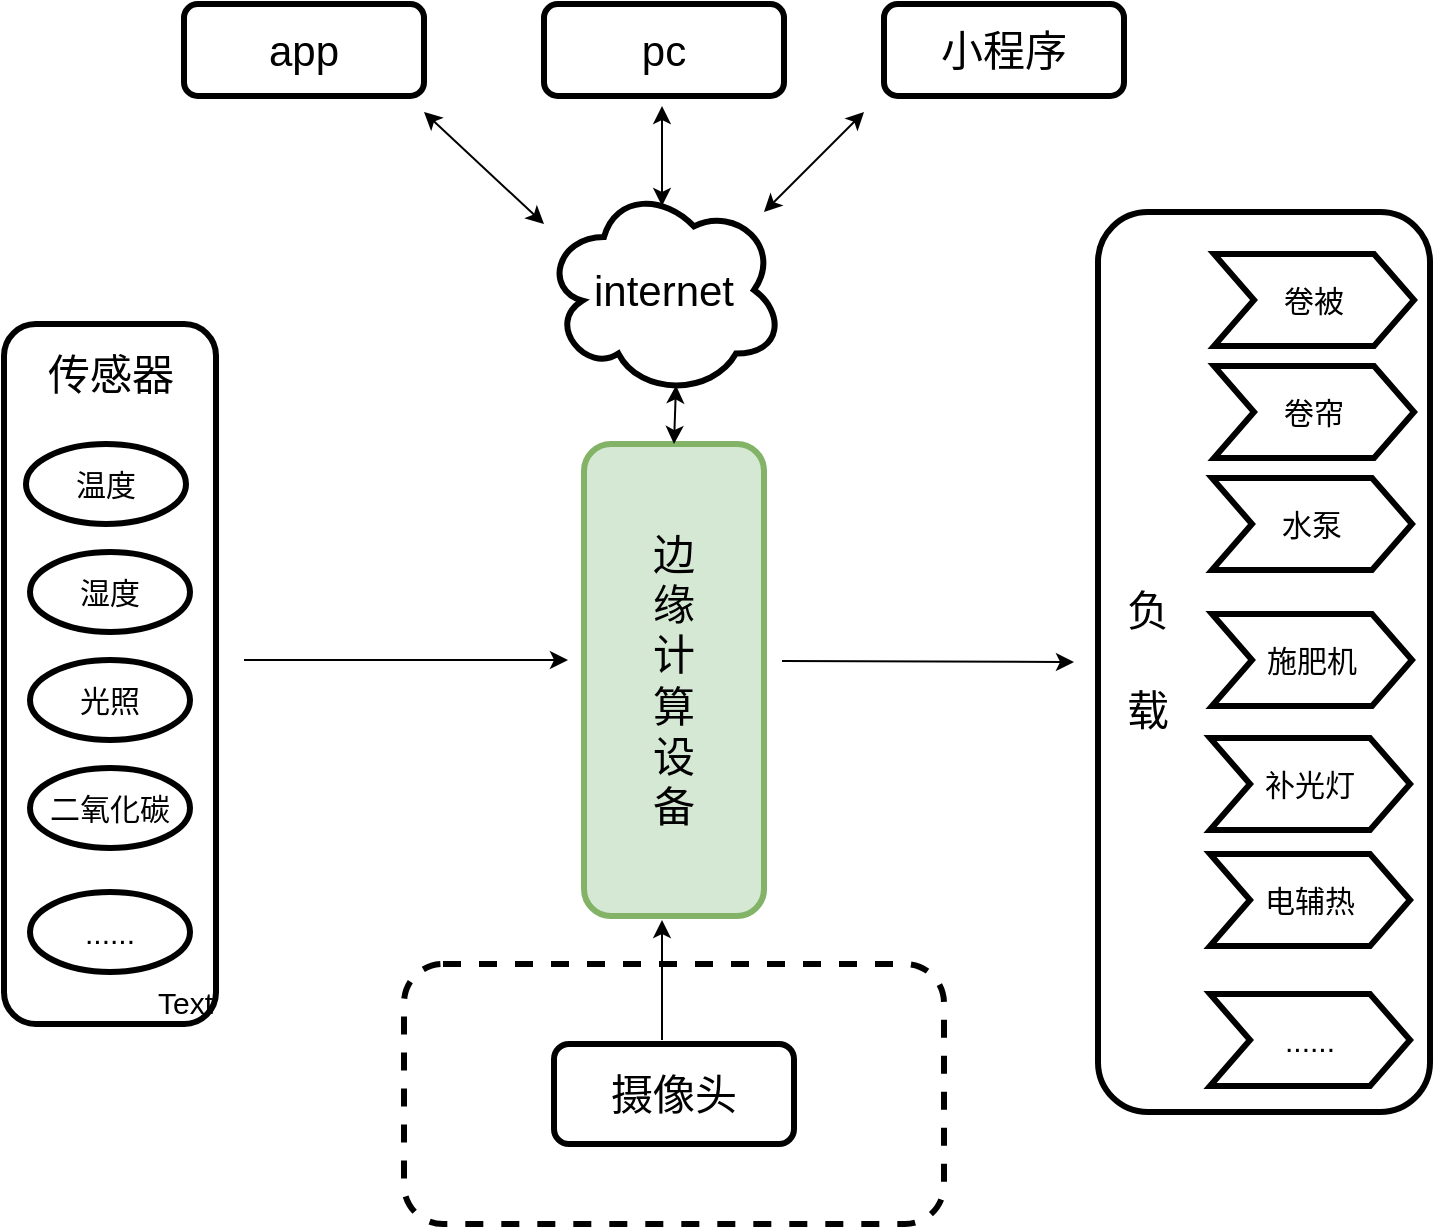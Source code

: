 <mxfile version="10.6.7" type="github"><diagram id="sN_1XIHb5KT3TCf2nORW" name="Page-1"><mxGraphModel dx="1080" dy="791" grid="1" gridSize="10" guides="1" tooltips="1" connect="1" arrows="1" fold="1" page="1" pageScale="1" pageWidth="827" pageHeight="1169" math="0" shadow="0"><root><mxCell id="0"/><mxCell id="1" parent="0"/><mxCell id="l-vAAAy9Mor4gHI6me2L-1" value="边&lt;br style=&quot;font-size: 21px&quot;&gt;缘&lt;br style=&quot;font-size: 21px&quot;&gt;计&lt;br style=&quot;font-size: 21px&quot;&gt;算&lt;br&gt;设&lt;br&gt;备" style="rounded=1;whiteSpace=wrap;html=1;fontFamily=Helvetica;labelBorderColor=none;strokeWidth=3;fillColor=#d5e8d4;strokeColor=#82b366;fontSize=21;" vertex="1" parent="1"><mxGeometry x="360" y="360" width="90" height="236" as="geometry"/></mxCell><mxCell id="l-vAAAy9Mor4gHI6me2L-3" value="internet" style="ellipse;shape=cloud;whiteSpace=wrap;html=1;strokeWidth=3;fontFamily=Helvetica;fontSize=21;" vertex="1" parent="1"><mxGeometry x="340" y="230" width="120" height="106" as="geometry"/></mxCell><mxCell id="l-vAAAy9Mor4gHI6me2L-4" value="pc" style="rounded=1;whiteSpace=wrap;html=1;strokeWidth=3;fontFamily=Helvetica;fontSize=21;" vertex="1" parent="1"><mxGeometry x="340" y="140" width="120" height="46" as="geometry"/></mxCell><mxCell id="l-vAAAy9Mor4gHI6me2L-5" value="app" style="rounded=1;whiteSpace=wrap;html=1;strokeWidth=3;fontFamily=Helvetica;fontSize=21;" vertex="1" parent="1"><mxGeometry x="160" y="140" width="120" height="46" as="geometry"/></mxCell><mxCell id="l-vAAAy9Mor4gHI6me2L-6" value="小程序" style="rounded=1;whiteSpace=wrap;html=1;strokeWidth=3;fontFamily=Helvetica;fontSize=21;" vertex="1" parent="1"><mxGeometry x="510" y="140" width="120" height="46" as="geometry"/></mxCell><mxCell id="l-vAAAy9Mor4gHI6me2L-8" value="摄像头" style="rounded=1;whiteSpace=wrap;html=1;strokeWidth=3;fontFamily=Helvetica;fontSize=21;" vertex="1" parent="1"><mxGeometry x="345" y="660" width="120" height="50" as="geometry"/></mxCell><mxCell id="l-vAAAy9Mor4gHI6me2L-10" value="" style="endArrow=classic;startArrow=classic;html=1;fontFamily=Helvetica;fontSize=21;entryX=0.55;entryY=0.95;entryDx=0;entryDy=0;entryPerimeter=0;" edge="1" parent="1" target="l-vAAAy9Mor4gHI6me2L-3"><mxGeometry width="50" height="50" relative="1" as="geometry"><mxPoint x="405" y="360" as="sourcePoint"/><mxPoint x="405" y="340" as="targetPoint"/></mxGeometry></mxCell><mxCell id="l-vAAAy9Mor4gHI6me2L-14" value="温度" style="ellipse;whiteSpace=wrap;html=1;strokeWidth=3;fontFamily=Helvetica;fontSize=15;" vertex="1" parent="1"><mxGeometry x="81" y="360" width="80" height="40" as="geometry"/></mxCell><mxCell id="l-vAAAy9Mor4gHI6me2L-19" value="湿度" style="ellipse;whiteSpace=wrap;html=1;strokeWidth=3;fontFamily=Helvetica;fontSize=15;" vertex="1" parent="1"><mxGeometry x="83" y="414" width="80" height="40" as="geometry"/></mxCell><mxCell id="l-vAAAy9Mor4gHI6me2L-21" value="光照" style="ellipse;whiteSpace=wrap;html=1;strokeWidth=3;fontFamily=Helvetica;fontSize=15;" vertex="1" parent="1"><mxGeometry x="83" y="468" width="80" height="40" as="geometry"/></mxCell><mxCell id="l-vAAAy9Mor4gHI6me2L-22" value="二氧化碳" style="ellipse;whiteSpace=wrap;html=1;strokeWidth=3;fontFamily=Helvetica;fontSize=15;" vertex="1" parent="1"><mxGeometry x="83" y="522" width="80" height="40" as="geometry"/></mxCell><mxCell id="l-vAAAy9Mor4gHI6me2L-23" value="......" style="ellipse;whiteSpace=wrap;html=1;strokeWidth=3;fontFamily=Helvetica;fontSize=15;" vertex="1" parent="1"><mxGeometry x="83" y="584" width="80" height="40" as="geometry"/></mxCell><mxCell id="l-vAAAy9Mor4gHI6me2L-25" value="Text" style="text;html=1;resizable=0;points=[];autosize=1;align=left;verticalAlign=top;spacingTop=-4;fontSize=15;fontFamily=Helvetica;" vertex="1" parent="1"><mxGeometry x="145" y="628" width="40" height="20" as="geometry"/></mxCell><mxCell id="l-vAAAy9Mor4gHI6me2L-26" value="" style="rounded=1;whiteSpace=wrap;html=1;strokeWidth=3;fontFamily=Helvetica;fontSize=15;fillColor=none;" vertex="1" parent="1"><mxGeometry x="70" y="300" width="106" height="350" as="geometry"/></mxCell><mxCell id="l-vAAAy9Mor4gHI6me2L-28" value="" style="endArrow=classic;html=1;fontFamily=Helvetica;fontSize=15;" edge="1" parent="1"><mxGeometry width="50" height="50" relative="1" as="geometry"><mxPoint x="190" y="468" as="sourcePoint"/><mxPoint x="352" y="468" as="targetPoint"/></mxGeometry></mxCell><mxCell id="l-vAAAy9Mor4gHI6me2L-30" value="" style="endArrow=classic;html=1;fontFamily=Helvetica;fontSize=15;" edge="1" parent="1"><mxGeometry width="50" height="50" relative="1" as="geometry"><mxPoint x="459" y="468.5" as="sourcePoint"/><mxPoint x="605" y="469" as="targetPoint"/></mxGeometry></mxCell><mxCell id="l-vAAAy9Mor4gHI6me2L-31" value="" style="endArrow=classic;html=1;fontFamily=Helvetica;fontSize=15;" edge="1" parent="1"><mxGeometry width="50" height="50" relative="1" as="geometry"><mxPoint x="399" y="658" as="sourcePoint"/><mxPoint x="399" y="598" as="targetPoint"/></mxGeometry></mxCell><mxCell id="l-vAAAy9Mor4gHI6me2L-33" value="卷被" style="shape=step;perimeter=stepPerimeter;whiteSpace=wrap;html=1;fixedSize=1;strokeWidth=3;fillColor=none;fontFamily=Helvetica;fontSize=15;" vertex="1" parent="1"><mxGeometry x="675" y="265" width="100" height="46" as="geometry"/></mxCell><mxCell id="l-vAAAy9Mor4gHI6me2L-34" value="卷帘" style="shape=step;perimeter=stepPerimeter;whiteSpace=wrap;html=1;fixedSize=1;strokeWidth=3;fillColor=none;fontFamily=Helvetica;fontSize=15;" vertex="1" parent="1"><mxGeometry x="675" y="321" width="100" height="46" as="geometry"/></mxCell><mxCell id="l-vAAAy9Mor4gHI6me2L-35" value="水泵" style="shape=step;perimeter=stepPerimeter;whiteSpace=wrap;html=1;fixedSize=1;strokeWidth=3;fillColor=none;fontFamily=Helvetica;fontSize=15;" vertex="1" parent="1"><mxGeometry x="674" y="377" width="100" height="46" as="geometry"/></mxCell><mxCell id="l-vAAAy9Mor4gHI6me2L-36" value="施肥机" style="shape=step;perimeter=stepPerimeter;whiteSpace=wrap;html=1;fixedSize=1;strokeWidth=3;fillColor=none;fontFamily=Helvetica;fontSize=15;" vertex="1" parent="1"><mxGeometry x="674" y="445" width="100" height="46" as="geometry"/></mxCell><mxCell id="l-vAAAy9Mor4gHI6me2L-37" value="补光灯" style="shape=step;perimeter=stepPerimeter;whiteSpace=wrap;html=1;fixedSize=1;strokeWidth=3;fillColor=none;fontFamily=Helvetica;fontSize=15;" vertex="1" parent="1"><mxGeometry x="673" y="507" width="100" height="46" as="geometry"/></mxCell><mxCell id="l-vAAAy9Mor4gHI6me2L-38" value="电辅热" style="shape=step;perimeter=stepPerimeter;whiteSpace=wrap;html=1;fixedSize=1;strokeWidth=3;fillColor=none;fontFamily=Helvetica;fontSize=15;" vertex="1" parent="1"><mxGeometry x="673" y="565" width="100" height="46" as="geometry"/></mxCell><mxCell id="l-vAAAy9Mor4gHI6me2L-39" value="......" style="shape=step;perimeter=stepPerimeter;whiteSpace=wrap;html=1;fixedSize=1;strokeWidth=3;fillColor=none;fontFamily=Helvetica;fontSize=15;" vertex="1" parent="1"><mxGeometry x="673" y="635" width="100" height="46" as="geometry"/></mxCell><mxCell id="l-vAAAy9Mor4gHI6me2L-40" value="" style="rounded=1;whiteSpace=wrap;html=1;strokeWidth=3;fillColor=none;fontFamily=Helvetica;fontSize=15;" vertex="1" parent="1"><mxGeometry x="617" y="244" width="166" height="450" as="geometry"/></mxCell><mxCell id="l-vAAAy9Mor4gHI6me2L-46" value="传感器" style="rounded=0;whiteSpace=wrap;html=1;strokeWidth=3;fillColor=none;fontFamily=Helvetica;fontSize=21;strokeColor=none;" vertex="1" parent="1"><mxGeometry x="79" y="308" width="89" height="34" as="geometry"/></mxCell><mxCell id="l-vAAAy9Mor4gHI6me2L-48" value="负&lt;br style=&quot;font-size: 21px;&quot;&gt;&lt;br style=&quot;font-size: 21px;&quot;&gt;载" style="rounded=0;whiteSpace=wrap;html=1;strokeWidth=3;fillColor=none;fontFamily=Helvetica;fontSize=21;strokeColor=none;" vertex="1" parent="1"><mxGeometry x="617" y="375" width="50" height="186" as="geometry"/></mxCell><mxCell id="l-vAAAy9Mor4gHI6me2L-49" value="" style="endArrow=classic;startArrow=classic;html=1;fontFamily=Helvetica;fontSize=21;" edge="1" parent="1"><mxGeometry width="50" height="50" relative="1" as="geometry"><mxPoint x="450" y="244" as="sourcePoint"/><mxPoint x="500" y="194" as="targetPoint"/><Array as="points"/></mxGeometry></mxCell><mxCell id="l-vAAAy9Mor4gHI6me2L-53" value="" style="endArrow=classic;startArrow=classic;html=1;fontFamily=Helvetica;fontSize=21;" edge="1" parent="1"><mxGeometry width="50" height="50" relative="1" as="geometry"><mxPoint x="340" y="250" as="sourcePoint"/><mxPoint x="280" y="194" as="targetPoint"/></mxGeometry></mxCell><mxCell id="l-vAAAy9Mor4gHI6me2L-54" value="" style="endArrow=classic;startArrow=classic;html=1;fontFamily=Helvetica;fontSize=21;" edge="1" parent="1"><mxGeometry width="50" height="50" relative="1" as="geometry"><mxPoint x="399" y="241" as="sourcePoint"/><mxPoint x="399" y="191" as="targetPoint"/></mxGeometry></mxCell><mxCell id="l-vAAAy9Mor4gHI6me2L-55" value="" style="rounded=1;whiteSpace=wrap;html=1;strokeWidth=3;fillColor=none;fontFamily=Helvetica;fontSize=21;dashed=1;" vertex="1" parent="1"><mxGeometry x="270" y="620" width="270" height="130" as="geometry"/></mxCell></root></mxGraphModel></diagram></mxfile>
